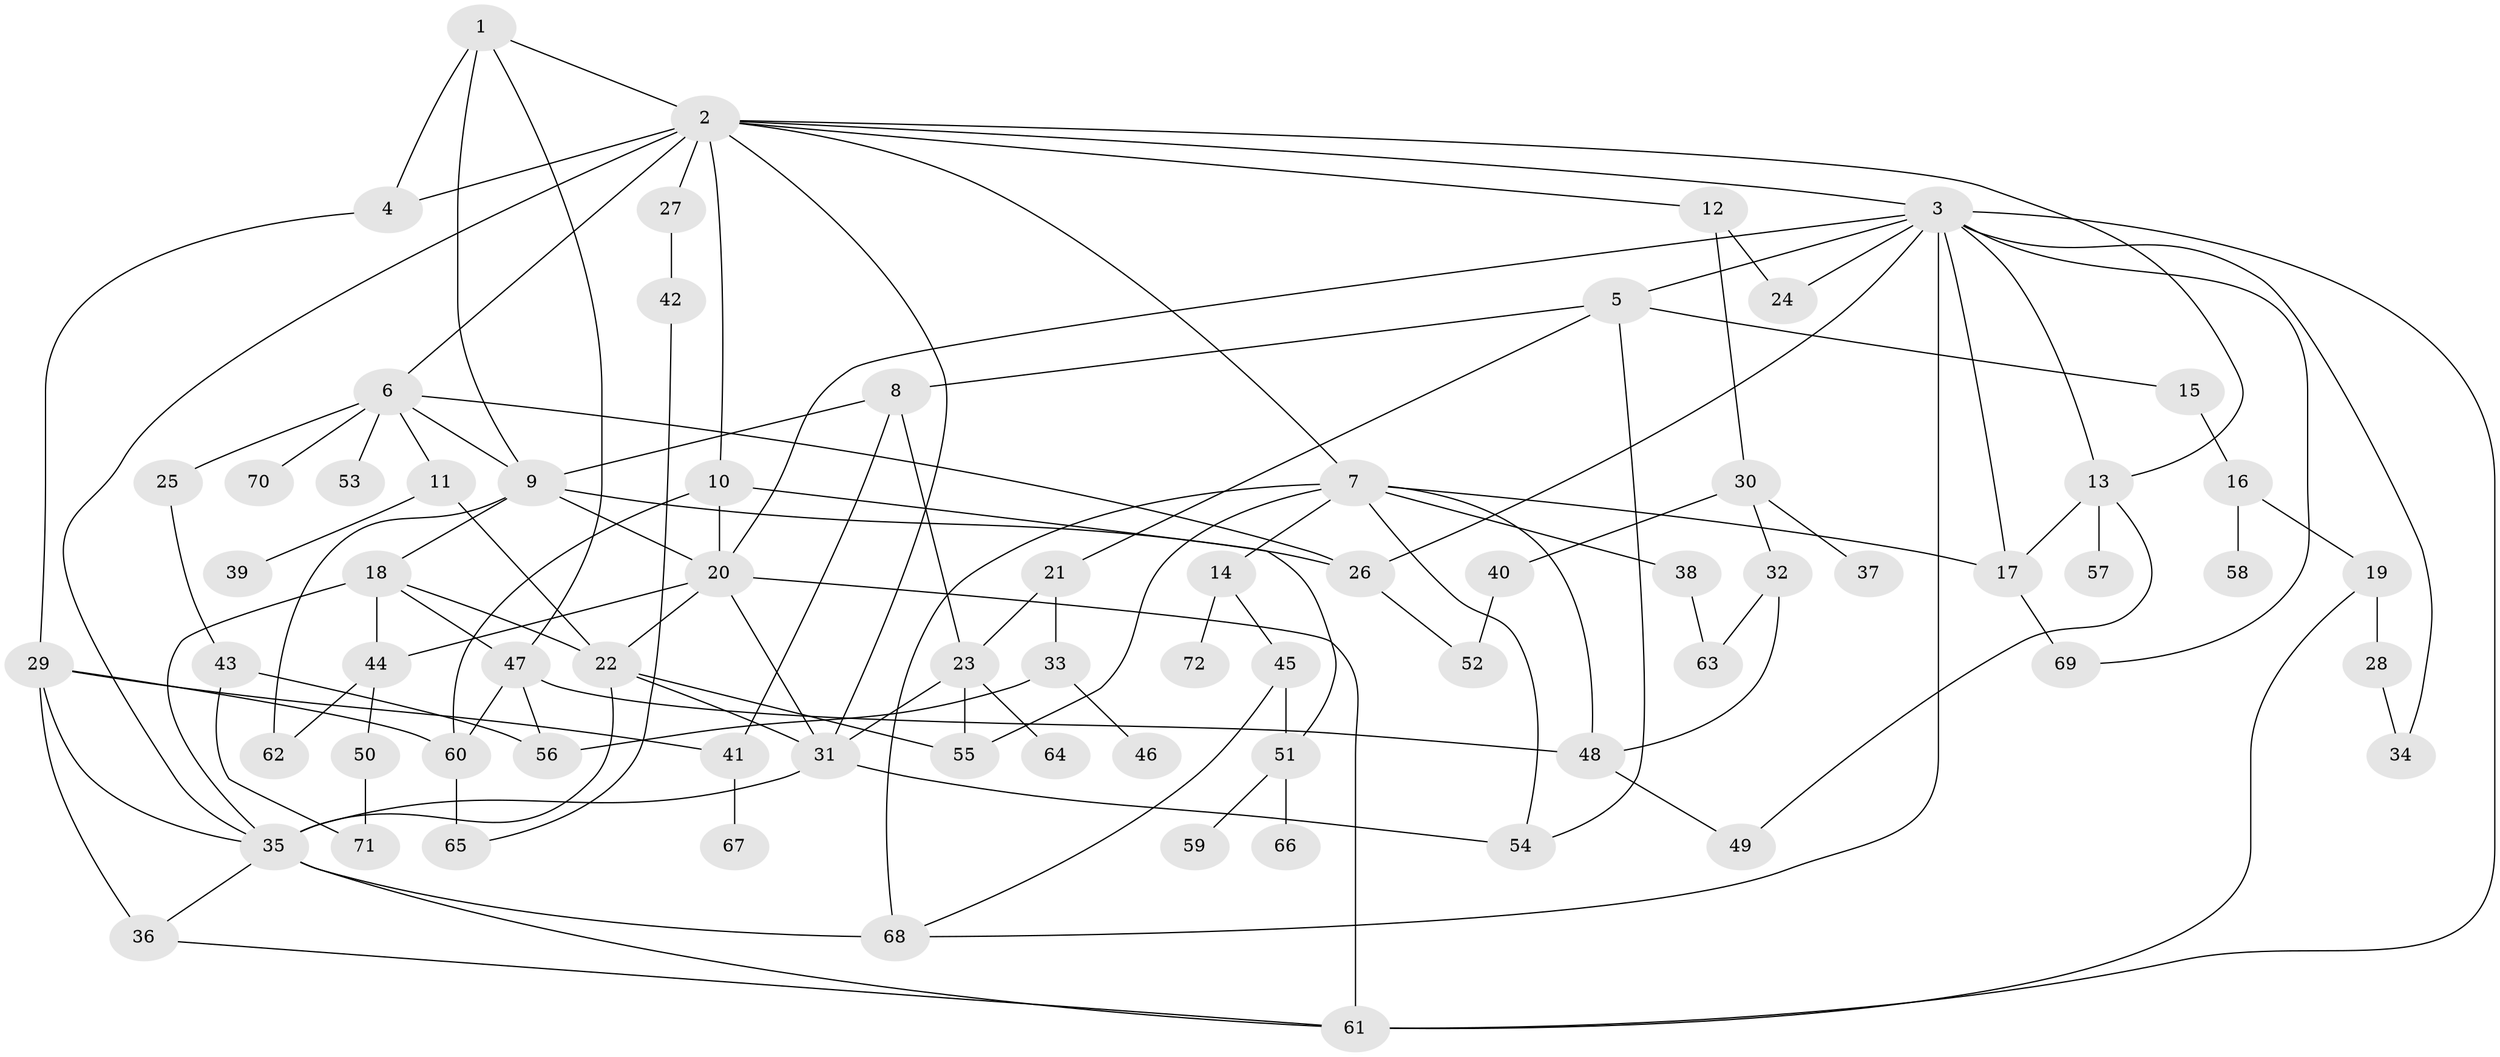 // original degree distribution, {4: 0.18055555555555555, 8: 0.013888888888888888, 3: 0.1527777777777778, 6: 0.006944444444444444, 5: 0.09027777777777778, 9: 0.006944444444444444, 2: 0.2847222222222222, 7: 0.006944444444444444, 1: 0.2569444444444444}
// Generated by graph-tools (version 1.1) at 2025/34/03/09/25 02:34:09]
// undirected, 72 vertices, 122 edges
graph export_dot {
graph [start="1"]
  node [color=gray90,style=filled];
  1;
  2;
  3;
  4;
  5;
  6;
  7;
  8;
  9;
  10;
  11;
  12;
  13;
  14;
  15;
  16;
  17;
  18;
  19;
  20;
  21;
  22;
  23;
  24;
  25;
  26;
  27;
  28;
  29;
  30;
  31;
  32;
  33;
  34;
  35;
  36;
  37;
  38;
  39;
  40;
  41;
  42;
  43;
  44;
  45;
  46;
  47;
  48;
  49;
  50;
  51;
  52;
  53;
  54;
  55;
  56;
  57;
  58;
  59;
  60;
  61;
  62;
  63;
  64;
  65;
  66;
  67;
  68;
  69;
  70;
  71;
  72;
  1 -- 2 [weight=1.0];
  1 -- 4 [weight=1.0];
  1 -- 9 [weight=1.0];
  1 -- 47 [weight=1.0];
  2 -- 3 [weight=1.0];
  2 -- 4 [weight=3.0];
  2 -- 6 [weight=1.0];
  2 -- 7 [weight=1.0];
  2 -- 10 [weight=2.0];
  2 -- 12 [weight=1.0];
  2 -- 13 [weight=1.0];
  2 -- 27 [weight=1.0];
  2 -- 31 [weight=1.0];
  2 -- 35 [weight=1.0];
  3 -- 5 [weight=1.0];
  3 -- 13 [weight=1.0];
  3 -- 17 [weight=1.0];
  3 -- 20 [weight=1.0];
  3 -- 24 [weight=1.0];
  3 -- 26 [weight=1.0];
  3 -- 34 [weight=1.0];
  3 -- 61 [weight=1.0];
  3 -- 68 [weight=1.0];
  3 -- 69 [weight=1.0];
  4 -- 29 [weight=1.0];
  5 -- 8 [weight=1.0];
  5 -- 15 [weight=1.0];
  5 -- 21 [weight=1.0];
  5 -- 54 [weight=1.0];
  6 -- 9 [weight=1.0];
  6 -- 11 [weight=1.0];
  6 -- 25 [weight=1.0];
  6 -- 26 [weight=1.0];
  6 -- 53 [weight=1.0];
  6 -- 70 [weight=1.0];
  7 -- 14 [weight=1.0];
  7 -- 17 [weight=1.0];
  7 -- 38 [weight=1.0];
  7 -- 48 [weight=1.0];
  7 -- 54 [weight=1.0];
  7 -- 55 [weight=1.0];
  7 -- 68 [weight=1.0];
  8 -- 9 [weight=1.0];
  8 -- 23 [weight=1.0];
  8 -- 41 [weight=1.0];
  9 -- 18 [weight=1.0];
  9 -- 20 [weight=3.0];
  9 -- 26 [weight=1.0];
  9 -- 62 [weight=1.0];
  10 -- 20 [weight=1.0];
  10 -- 51 [weight=1.0];
  10 -- 60 [weight=1.0];
  11 -- 22 [weight=1.0];
  11 -- 39 [weight=1.0];
  12 -- 24 [weight=1.0];
  12 -- 30 [weight=1.0];
  13 -- 17 [weight=1.0];
  13 -- 49 [weight=1.0];
  13 -- 57 [weight=1.0];
  14 -- 45 [weight=1.0];
  14 -- 72 [weight=1.0];
  15 -- 16 [weight=1.0];
  16 -- 19 [weight=1.0];
  16 -- 58 [weight=1.0];
  17 -- 69 [weight=1.0];
  18 -- 22 [weight=1.0];
  18 -- 35 [weight=1.0];
  18 -- 44 [weight=1.0];
  18 -- 47 [weight=1.0];
  19 -- 28 [weight=1.0];
  19 -- 61 [weight=1.0];
  20 -- 22 [weight=1.0];
  20 -- 31 [weight=1.0];
  20 -- 44 [weight=1.0];
  20 -- 61 [weight=1.0];
  21 -- 23 [weight=1.0];
  21 -- 33 [weight=1.0];
  22 -- 31 [weight=1.0];
  22 -- 35 [weight=1.0];
  22 -- 55 [weight=1.0];
  23 -- 31 [weight=1.0];
  23 -- 55 [weight=1.0];
  23 -- 64 [weight=1.0];
  25 -- 43 [weight=1.0];
  26 -- 52 [weight=1.0];
  27 -- 42 [weight=1.0];
  28 -- 34 [weight=1.0];
  29 -- 35 [weight=1.0];
  29 -- 36 [weight=2.0];
  29 -- 41 [weight=1.0];
  29 -- 60 [weight=1.0];
  30 -- 32 [weight=1.0];
  30 -- 37 [weight=1.0];
  30 -- 40 [weight=1.0];
  31 -- 35 [weight=1.0];
  31 -- 54 [weight=1.0];
  32 -- 48 [weight=1.0];
  32 -- 63 [weight=1.0];
  33 -- 46 [weight=1.0];
  33 -- 56 [weight=1.0];
  35 -- 36 [weight=1.0];
  35 -- 61 [weight=1.0];
  35 -- 68 [weight=2.0];
  36 -- 61 [weight=1.0];
  38 -- 63 [weight=1.0];
  40 -- 52 [weight=1.0];
  41 -- 67 [weight=1.0];
  42 -- 65 [weight=1.0];
  43 -- 56 [weight=1.0];
  43 -- 71 [weight=1.0];
  44 -- 50 [weight=1.0];
  44 -- 62 [weight=1.0];
  45 -- 51 [weight=1.0];
  45 -- 68 [weight=1.0];
  47 -- 48 [weight=1.0];
  47 -- 56 [weight=1.0];
  47 -- 60 [weight=1.0];
  48 -- 49 [weight=1.0];
  50 -- 71 [weight=1.0];
  51 -- 59 [weight=1.0];
  51 -- 66 [weight=1.0];
  60 -- 65 [weight=2.0];
}
